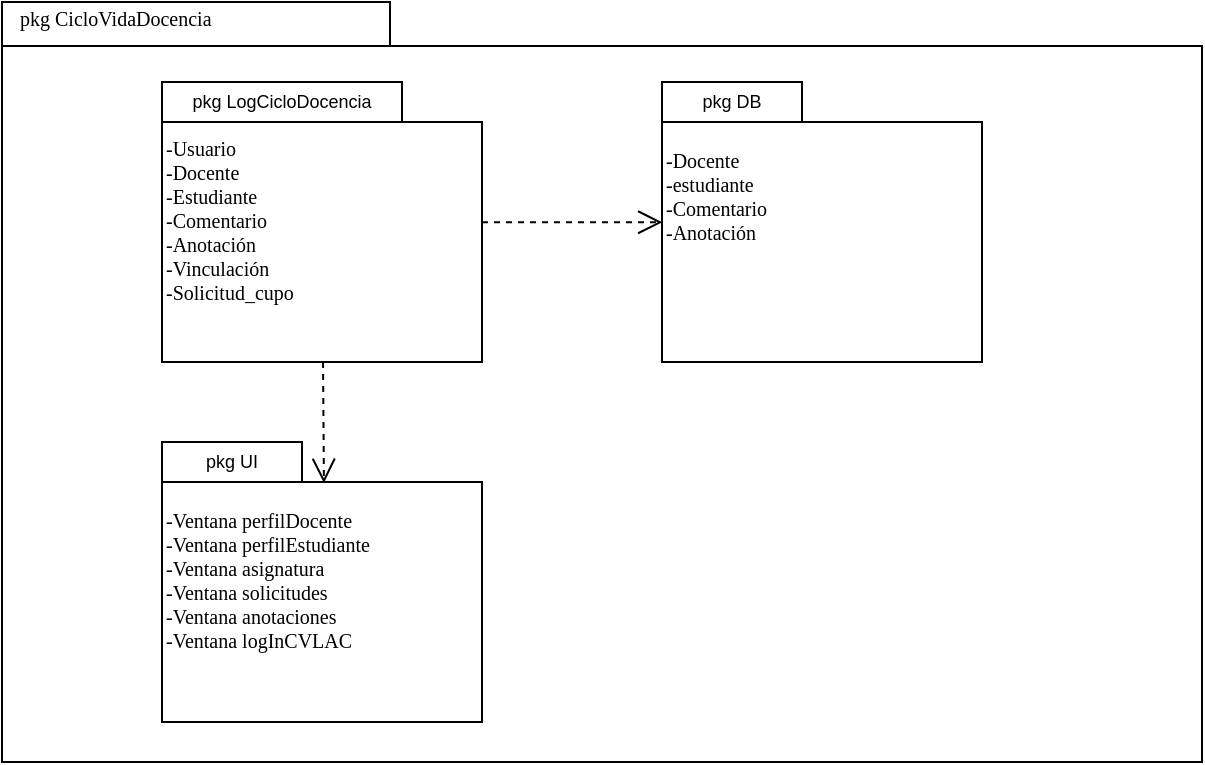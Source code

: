 <mxfile version="16.2.2" type="google"><diagram name="Page-1" id="b5b7bab2-c9e2-2cf4-8b2a-24fd1a2a6d21"><mxGraphModel dx="862" dy="462" grid="1" gridSize="10" guides="1" tooltips="1" connect="1" arrows="1" fold="1" page="1" pageScale="1" pageWidth="827" pageHeight="1169" background="none" math="0" shadow="0"><root><mxCell id="0"/><mxCell id="1" parent="0"/><mxCell id="6e0c8c40b5770093-72" value="" style="shape=folder;fontStyle=1;spacingTop=10;tabWidth=194;tabHeight=22;tabPosition=left;html=1;rounded=0;shadow=0;comic=0;labelBackgroundColor=none;strokeWidth=1;fillColor=none;fontFamily=Verdana;fontSize=10;align=center;" parent="1" vertex="1"><mxGeometry x="320" y="100" width="600" height="380" as="geometry"/></mxCell><mxCell id="6e0c8c40b5770093-73" value="pkg CicloVidaDocencia" style="text;html=1;align=left;verticalAlign=top;spacingTop=-4;fontSize=10;fontFamily=Verdana" parent="1" vertex="1"><mxGeometry x="326.5" y="100" width="130" height="20" as="geometry"/></mxCell><mxCell id="6e0c8c40b5770093-65" style="edgeStyle=none;rounded=0;html=1;dashed=1;labelBackgroundColor=none;startFill=0;endArrow=open;endFill=0;endSize=10;fontFamily=Verdana;fontSize=10;entryX=0.001;entryY=0.501;entryPerimeter=0;entryDx=0;entryDy=0;" parent="1" source="6e0c8c40b5770093-42" target="6e0c8c40b5770093-45" edge="1"><mxGeometry relative="1" as="geometry"/></mxCell><mxCell id="6e0c8c40b5770093-66" style="edgeStyle=none;rounded=0;html=1;dashed=1;labelBackgroundColor=none;startFill=0;endArrow=open;endFill=0;endSize=10;fontFamily=Verdana;fontSize=10;entryX=0.506;entryY=0.146;entryDx=0;entryDy=0;entryPerimeter=0;" parent="1" source="6e0c8c40b5770093-42" target="6e0c8c40b5770093-43" edge="1"><mxGeometry relative="1" as="geometry"/></mxCell><mxCell id="6e0c8c40b5770093-45" value="&lt;br&gt;&lt;br&gt;-Docente&lt;br&gt;-estudiante&lt;br&gt;-Comentario&lt;br&gt;-Anotación&lt;br&gt;&lt;br&gt;&lt;br&gt;&lt;br&gt;&lt;br&gt;&lt;br&gt;" style="shape=folder;fontStyle=0;spacingTop=10;tabWidth=70;tabHeight=20;tabPosition=left;html=1;rounded=0;shadow=0;comic=0;labelBackgroundColor=none;strokeColor=#000000;strokeWidth=1;fillColor=#ffffff;fontFamily=Verdana;fontSize=10;fontColor=#000000;align=left;" parent="1" vertex="1"><mxGeometry x="650" y="140" width="160" height="140" as="geometry"/></mxCell><mxCell id="6e0c8c40b5770093-42" value="&lt;span&gt;&lt;br&gt;&lt;br&gt;&lt;br&gt;&lt;br&gt;-Usuario&lt;br&gt;-Docente&lt;br&gt;&lt;/span&gt;-Estudiante&lt;br&gt;&lt;span&gt;-Comentario&lt;br&gt;-Anotación&lt;br&gt;-Vinculación&lt;br&gt;-Solicitud_cupo&lt;br&gt;&lt;br&gt;&lt;br&gt;&lt;br&gt;&lt;br&gt;&lt;br&gt;&lt;/span&gt;" style="shape=folder;fontStyle=0;spacingTop=10;tabWidth=120;tabHeight=20;tabPosition=left;html=1;rounded=0;shadow=0;comic=0;labelBackgroundColor=none;strokeColor=#000000;strokeWidth=1;fillColor=#ffffff;fontFamily=Verdana;fontSize=10;fontColor=#000000;align=left;" parent="1" vertex="1"><mxGeometry x="400" y="140" width="160" height="140" as="geometry"/></mxCell><mxCell id="6e0c8c40b5770093-43" value="&lt;br&gt;&lt;br&gt;&lt;br&gt;-Ventana perfilDocente&lt;br&gt;-Ventana perfilEstudiante&lt;br&gt;-Ventana asignatura&lt;br&gt;-Ventana solicitudes&lt;br&gt;-Ventana anotaciones&lt;br&gt;-Ventana logInCVLAC&lt;br&gt;&lt;br&gt;&lt;br&gt;&lt;br&gt;&lt;br&gt;" style="shape=folder;fontStyle=0;spacingTop=10;tabWidth=70;tabHeight=20;tabPosition=left;html=1;rounded=0;shadow=0;comic=0;labelBackgroundColor=none;strokeColor=#000000;strokeWidth=1;fillColor=#ffffff;fontFamily=Verdana;fontSize=10;fontColor=#000000;align=left;" parent="1" vertex="1"><mxGeometry x="400" y="320" width="160" height="140" as="geometry"/></mxCell><mxCell id="rxjCFK0Qk2mmrqGhFcBZ-1" value="pkg LogCicloDocencia" style="text;html=1;strokeColor=none;fillColor=none;align=center;verticalAlign=middle;whiteSpace=wrap;rounded=0;fontSize=9;" vertex="1" parent="1"><mxGeometry x="400" y="140" width="120" height="20" as="geometry"/></mxCell><mxCell id="rxjCFK0Qk2mmrqGhFcBZ-3" value="pkg UI" style="text;html=1;strokeColor=none;fillColor=none;align=center;verticalAlign=middle;whiteSpace=wrap;rounded=0;fontSize=9;" vertex="1" parent="1"><mxGeometry x="400" y="320" width="70" height="20" as="geometry"/></mxCell><mxCell id="rxjCFK0Qk2mmrqGhFcBZ-4" value="pkg DB" style="text;html=1;strokeColor=none;fillColor=none;align=center;verticalAlign=middle;whiteSpace=wrap;rounded=0;fontSize=9;" vertex="1" parent="1"><mxGeometry x="650" y="140" width="70" height="20" as="geometry"/></mxCell></root></mxGraphModel></diagram></mxfile>